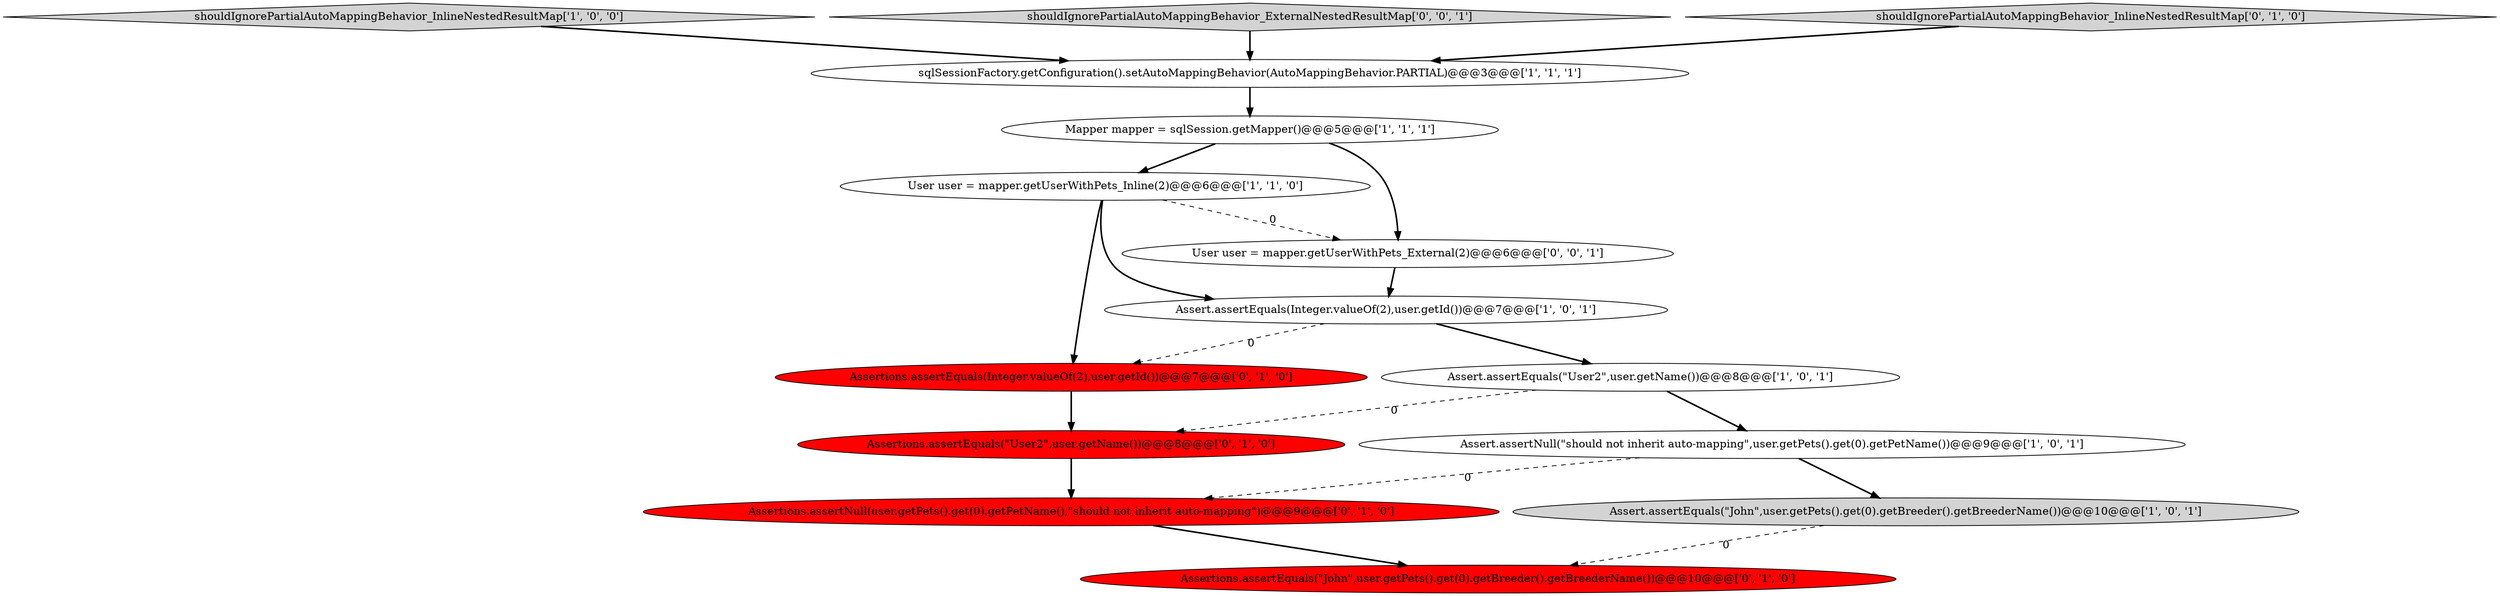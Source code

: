 digraph {
5 [style = filled, label = "User user = mapper.getUserWithPets_Inline(2)@@@6@@@['1', '1', '0']", fillcolor = white, shape = ellipse image = "AAA0AAABBB1BBB"];
11 [style = filled, label = "Assertions.assertEquals(\"John\",user.getPets().get(0).getBreeder().getBreederName())@@@10@@@['0', '1', '0']", fillcolor = red, shape = ellipse image = "AAA1AAABBB2BBB"];
0 [style = filled, label = "Assert.assertEquals(Integer.valueOf(2),user.getId())@@@7@@@['1', '0', '1']", fillcolor = white, shape = ellipse image = "AAA0AAABBB1BBB"];
9 [style = filled, label = "Assertions.assertEquals(Integer.valueOf(2),user.getId())@@@7@@@['0', '1', '0']", fillcolor = red, shape = ellipse image = "AAA1AAABBB2BBB"];
6 [style = filled, label = "shouldIgnorePartialAutoMappingBehavior_InlineNestedResultMap['1', '0', '0']", fillcolor = lightgray, shape = diamond image = "AAA0AAABBB1BBB"];
2 [style = filled, label = "Assert.assertEquals(\"User2\",user.getName())@@@8@@@['1', '0', '1']", fillcolor = white, shape = ellipse image = "AAA0AAABBB1BBB"];
12 [style = filled, label = "Assertions.assertNull(user.getPets().get(0).getPetName(),\"should not inherit auto-mapping\")@@@9@@@['0', '1', '0']", fillcolor = red, shape = ellipse image = "AAA1AAABBB2BBB"];
14 [style = filled, label = "shouldIgnorePartialAutoMappingBehavior_ExternalNestedResultMap['0', '0', '1']", fillcolor = lightgray, shape = diamond image = "AAA0AAABBB3BBB"];
10 [style = filled, label = "Assertions.assertEquals(\"User2\",user.getName())@@@8@@@['0', '1', '0']", fillcolor = red, shape = ellipse image = "AAA1AAABBB2BBB"];
7 [style = filled, label = "Mapper mapper = sqlSession.getMapper()@@@5@@@['1', '1', '1']", fillcolor = white, shape = ellipse image = "AAA0AAABBB1BBB"];
13 [style = filled, label = "User user = mapper.getUserWithPets_External(2)@@@6@@@['0', '0', '1']", fillcolor = white, shape = ellipse image = "AAA0AAABBB3BBB"];
1 [style = filled, label = "sqlSessionFactory.getConfiguration().setAutoMappingBehavior(AutoMappingBehavior.PARTIAL)@@@3@@@['1', '1', '1']", fillcolor = white, shape = ellipse image = "AAA0AAABBB1BBB"];
8 [style = filled, label = "shouldIgnorePartialAutoMappingBehavior_InlineNestedResultMap['0', '1', '0']", fillcolor = lightgray, shape = diamond image = "AAA0AAABBB2BBB"];
4 [style = filled, label = "Assert.assertEquals(\"John\",user.getPets().get(0).getBreeder().getBreederName())@@@10@@@['1', '0', '1']", fillcolor = lightgray, shape = ellipse image = "AAA0AAABBB1BBB"];
3 [style = filled, label = "Assert.assertNull(\"should not inherit auto-mapping\",user.getPets().get(0).getPetName())@@@9@@@['1', '0', '1']", fillcolor = white, shape = ellipse image = "AAA0AAABBB1BBB"];
7->13 [style = bold, label=""];
5->13 [style = dashed, label="0"];
8->1 [style = bold, label=""];
6->1 [style = bold, label=""];
13->0 [style = bold, label=""];
2->10 [style = dashed, label="0"];
7->5 [style = bold, label=""];
0->9 [style = dashed, label="0"];
3->12 [style = dashed, label="0"];
9->10 [style = bold, label=""];
4->11 [style = dashed, label="0"];
5->0 [style = bold, label=""];
5->9 [style = bold, label=""];
10->12 [style = bold, label=""];
1->7 [style = bold, label=""];
3->4 [style = bold, label=""];
14->1 [style = bold, label=""];
2->3 [style = bold, label=""];
0->2 [style = bold, label=""];
12->11 [style = bold, label=""];
}

